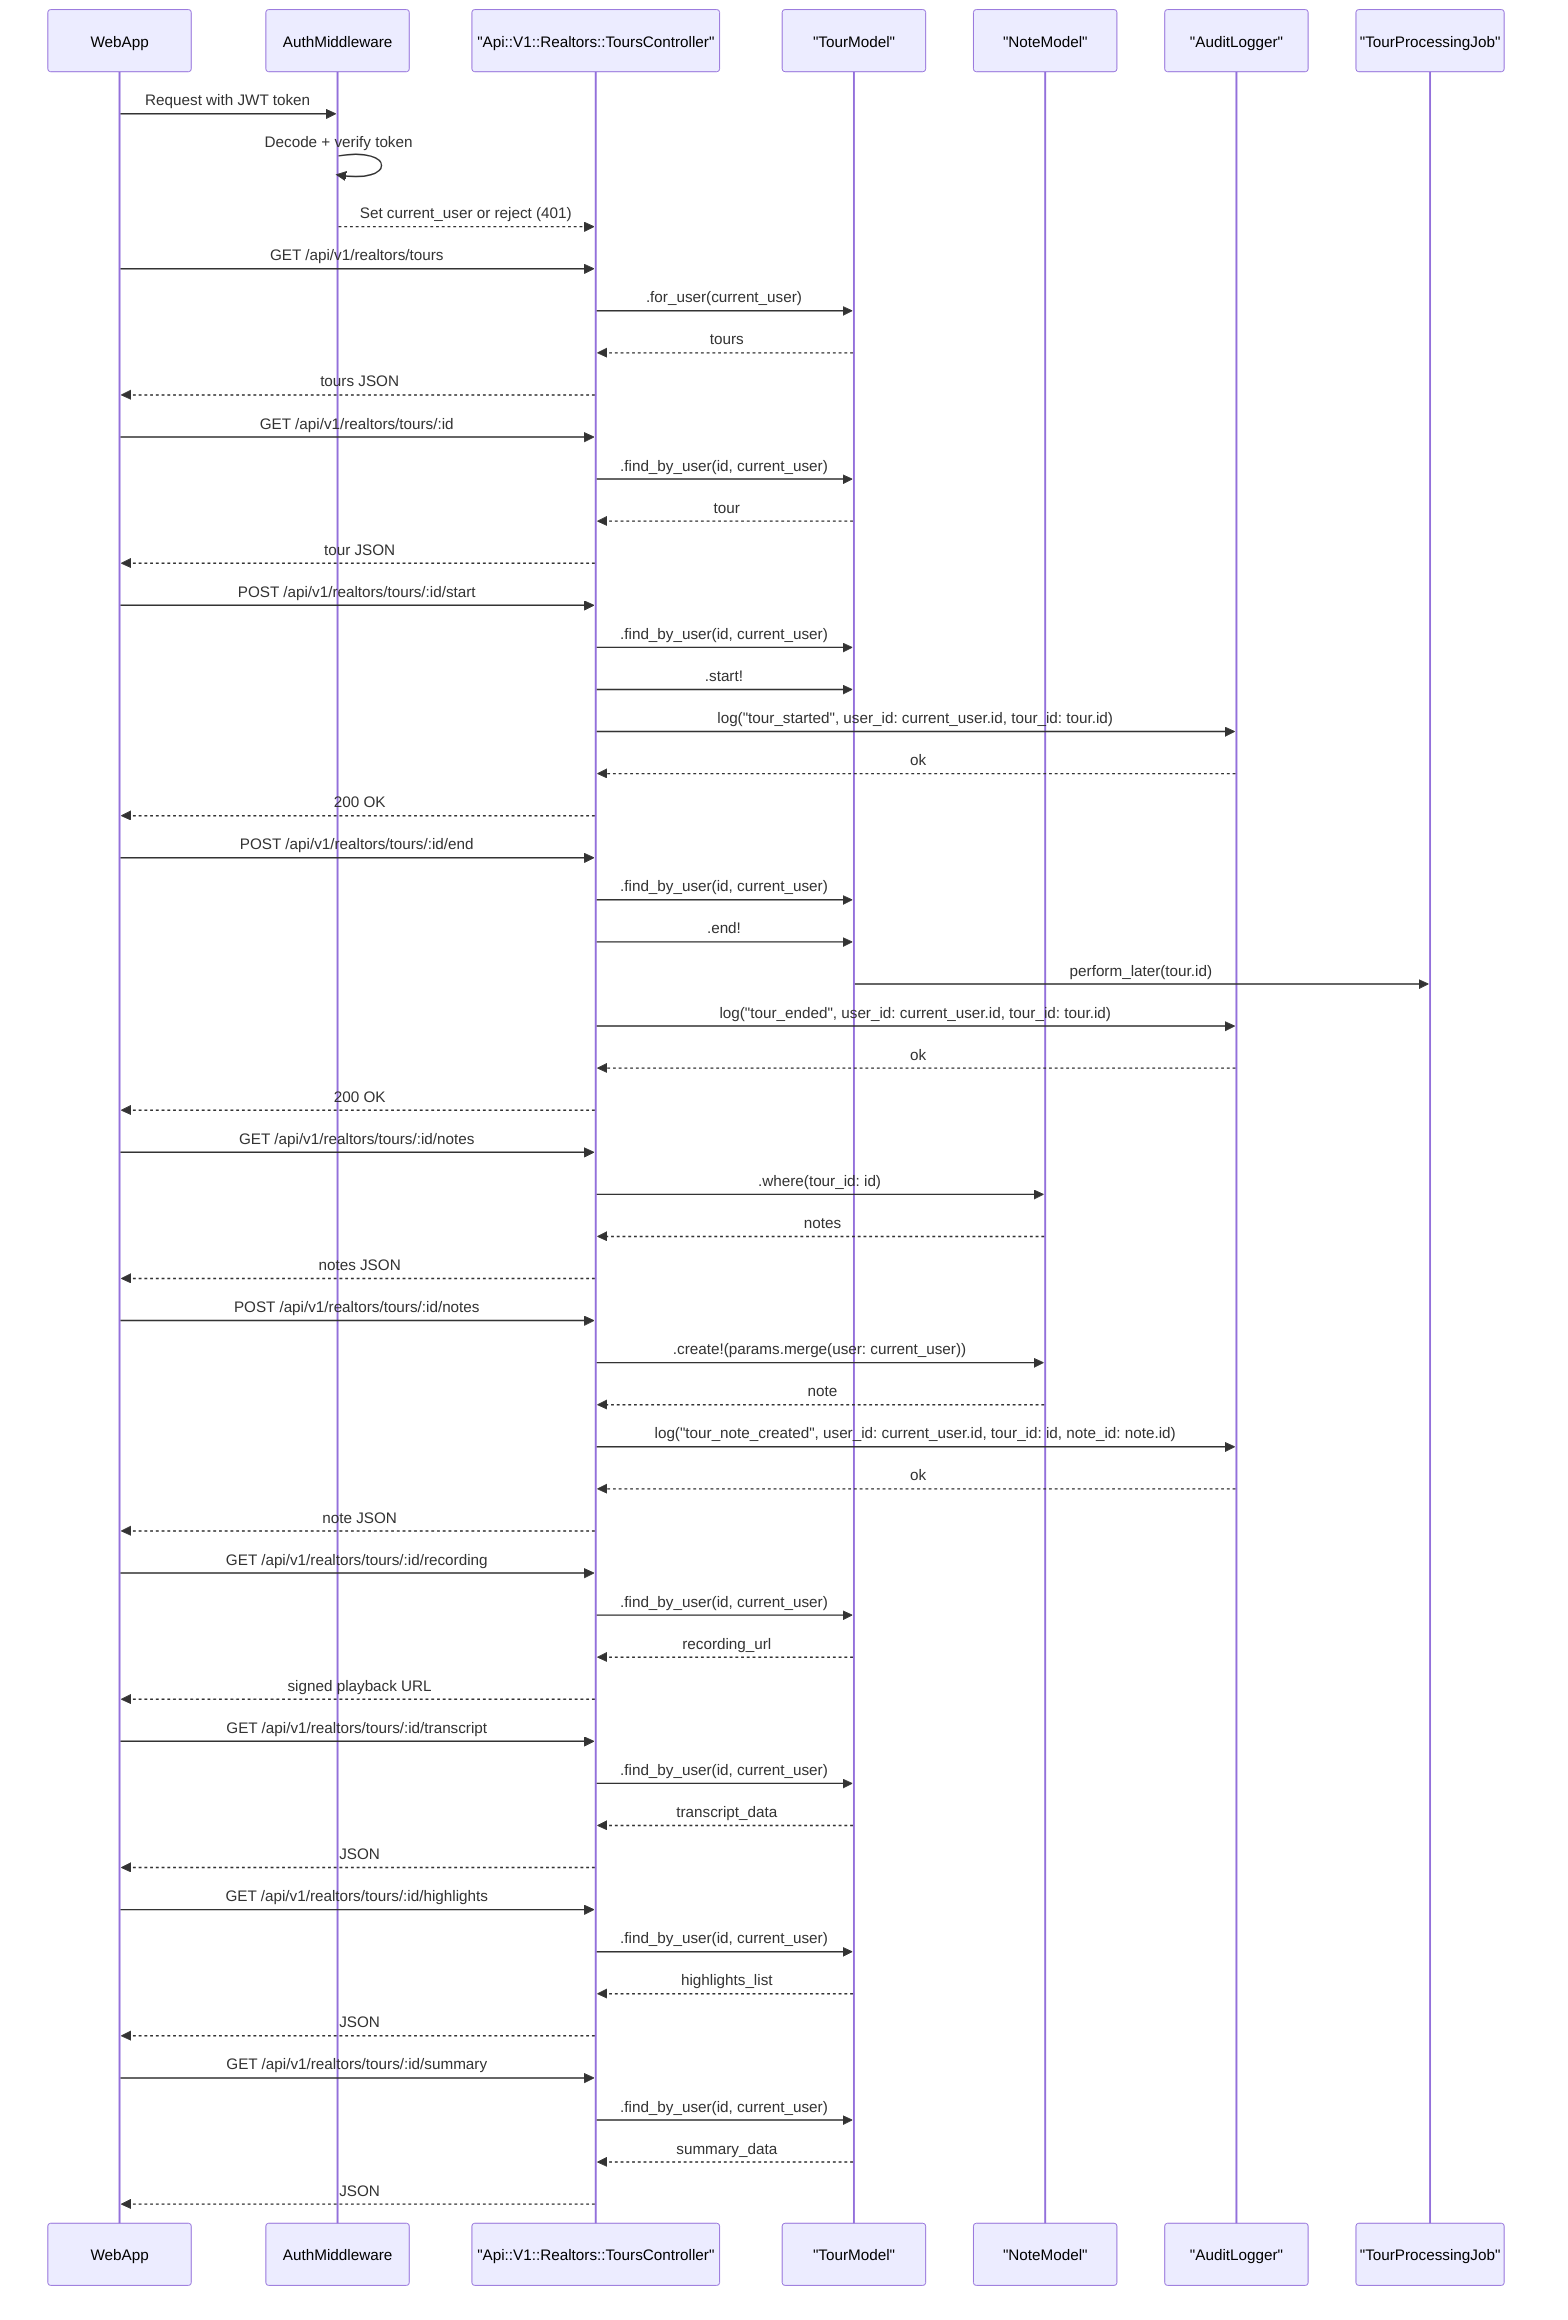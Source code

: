 sequenceDiagram
    participant WebApp
    participant Auth as AuthMiddleware
    participant RTC as "Api::V1::Realtors::ToursController"
    participant TM as "TourModel"
    participant NM as "NoteModel"
    participant Logger as "AuditLogger"
    participant ProcessingJob as "TourProcessingJob"

    %% Auth
    WebApp->>Auth: Request with JWT token
    Auth->>Auth: Decode + verify token
    Auth-->>RTC: Set current_user or reject (401)

    %% List tours
    WebApp->>RTC: GET /api/v1/realtors/tours
    RTC->>TM: .for_user(current_user)
    TM-->>RTC: tours
    RTC-->>WebApp: tours JSON

    %% Show tour
    WebApp->>RTC: GET /api/v1/realtors/tours/:id
    RTC->>TM: .find_by_user(id, current_user)
    TM-->>RTC: tour
    RTC-->>WebApp: tour JSON

    %% Start tour
    WebApp->>RTC: POST /api/v1/realtors/tours/:id/start
    RTC->>TM: .find_by_user(id, current_user)
    RTC->>TM: .start!
    RTC->>Logger: log("tour_started", user_id: current_user.id, tour_id: tour.id)
    Logger-->>RTC: ok
    RTC-->>WebApp: 200 OK

    %% End tour
    WebApp->>RTC: POST /api/v1/realtors/tours/:id/end
    RTC->>TM: .find_by_user(id, current_user)
    RTC->>TM: .end!
    TM->>ProcessingJob: perform_later(tour.id)
    RTC->>Logger: log("tour_ended", user_id: current_user.id, tour_id: tour.id)
    Logger-->>RTC: ok
    RTC-->>WebApp: 200 OK

    %% Notes
    WebApp->>RTC: GET /api/v1/realtors/tours/:id/notes
    RTC->>NM: .where(tour_id: id)
    NM-->>RTC: notes
    RTC-->>WebApp: notes JSON

    %% Notes
    WebApp->>RTC: POST /api/v1/realtors/tours/:id/notes
    RTC->>NM: .create!(params.merge(user: current_user))
    NM-->>RTC: note
    RTC->>Logger: log("tour_note_created", user_id: current_user.id, tour_id: id, note_id: note.id)
    Logger-->>RTC: ok
    RTC-->>WebApp: note JSON

    %% Recording
    WebApp->>RTC: GET /api/v1/realtors/tours/:id/recording
    RTC->>TM: .find_by_user(id, current_user)
    TM-->>RTC: recording_url
    RTC-->>WebApp: signed playback URL

    %% Transcript
    WebApp->>RTC: GET /api/v1/realtors/tours/:id/transcript
    RTC->>TM: .find_by_user(id, current_user)
    TM-->>RTC: transcript_data
    RTC-->>WebApp: JSON

    %% Highlights
    WebApp->>RTC: GET /api/v1/realtors/tours/:id/highlights
    RTC->>TM: .find_by_user(id, current_user)
    TM-->>RTC: highlights_list
    RTC-->>WebApp: JSON

    %% Summary
    WebApp->>RTC: GET /api/v1/realtors/tours/:id/summary
    RTC->>TM: .find_by_user(id, current_user)
    TM-->>RTC: summary_data
    RTC-->>WebApp: JSON